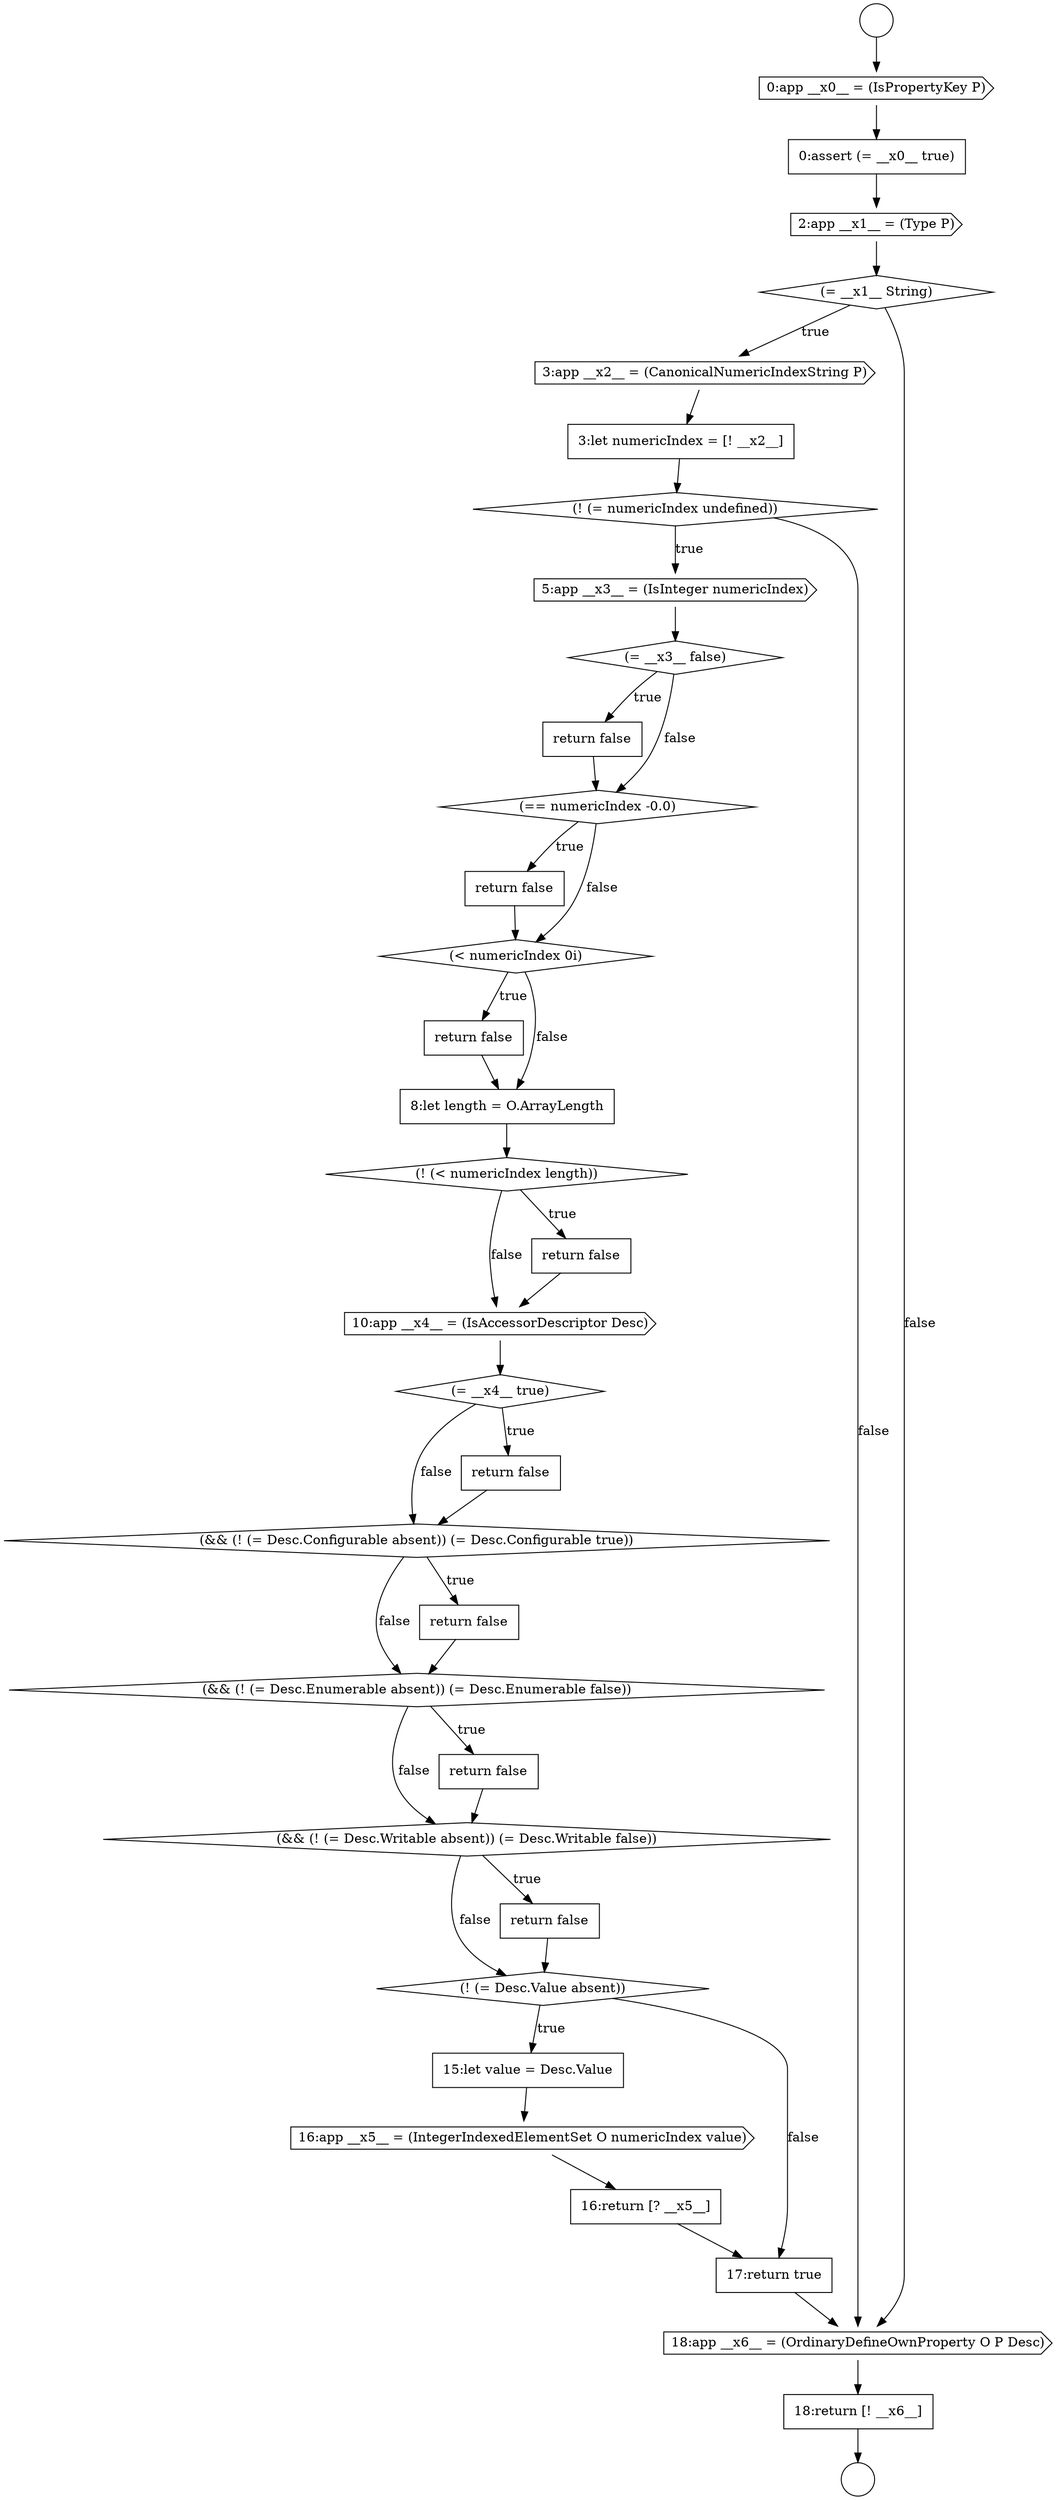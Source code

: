 digraph {
  node2650 [shape=none, margin=0, label=<<font color="black">
    <table border="0" cellborder="1" cellspacing="0" cellpadding="10">
      <tr><td align="left">0:assert (= __x0__ true)</td></tr>
    </table>
  </font>> color="black" fillcolor="white" style=filled]
  node2660 [shape=none, margin=0, label=<<font color="black">
    <table border="0" cellborder="1" cellspacing="0" cellpadding="10">
      <tr><td align="left">return false</td></tr>
    </table>
  </font>> color="black" fillcolor="white" style=filled]
  node2673 [shape=diamond, label=<<font color="black">(&amp;&amp; (! (= Desc.Writable absent)) (= Desc.Writable false))</font>> color="black" fillcolor="white" style=filled]
  node2681 [shape=none, margin=0, label=<<font color="black">
    <table border="0" cellborder="1" cellspacing="0" cellpadding="10">
      <tr><td align="left">18:return [! __x6__]</td></tr>
    </table>
  </font>> color="black" fillcolor="white" style=filled]
  node2662 [shape=none, margin=0, label=<<font color="black">
    <table border="0" cellborder="1" cellspacing="0" cellpadding="10">
      <tr><td align="left">return false</td></tr>
    </table>
  </font>> color="black" fillcolor="white" style=filled]
  node2677 [shape=cds, label=<<font color="black">16:app __x5__ = (IntegerIndexedElementSet O numericIndex value)</font>> color="black" fillcolor="white" style=filled]
  node2656 [shape=cds, label=<<font color="black">5:app __x3__ = (IsInteger numericIndex)</font>> color="black" fillcolor="white" style=filled]
  node2675 [shape=diamond, label=<<font color="black">(! (= Desc.Value absent))</font>> color="black" fillcolor="white" style=filled]
  node2658 [shape=none, margin=0, label=<<font color="black">
    <table border="0" cellborder="1" cellspacing="0" cellpadding="10">
      <tr><td align="left">return false</td></tr>
    </table>
  </font>> color="black" fillcolor="white" style=filled]
  node2659 [shape=diamond, label=<<font color="black">(== numericIndex -0.0)</font>> color="black" fillcolor="white" style=filled]
  node2671 [shape=diamond, label=<<font color="black">(&amp;&amp; (! (= Desc.Enumerable absent)) (= Desc.Enumerable false))</font>> color="black" fillcolor="white" style=filled]
  node2676 [shape=none, margin=0, label=<<font color="black">
    <table border="0" cellborder="1" cellspacing="0" cellpadding="10">
      <tr><td align="left">15:let value = Desc.Value</td></tr>
    </table>
  </font>> color="black" fillcolor="white" style=filled]
  node2654 [shape=none, margin=0, label=<<font color="black">
    <table border="0" cellborder="1" cellspacing="0" cellpadding="10">
      <tr><td align="left">3:let numericIndex = [! __x2__]</td></tr>
    </table>
  </font>> color="black" fillcolor="white" style=filled]
  node2667 [shape=diamond, label=<<font color="black">(= __x4__ true)</font>> color="black" fillcolor="white" style=filled]
  node2670 [shape=none, margin=0, label=<<font color="black">
    <table border="0" cellborder="1" cellspacing="0" cellpadding="10">
      <tr><td align="left">return false</td></tr>
    </table>
  </font>> color="black" fillcolor="white" style=filled]
  node2663 [shape=none, margin=0, label=<<font color="black">
    <table border="0" cellborder="1" cellspacing="0" cellpadding="10">
      <tr><td align="left">8:let length = O.ArrayLength</td></tr>
    </table>
  </font>> color="black" fillcolor="white" style=filled]
  node2653 [shape=cds, label=<<font color="black">3:app __x2__ = (CanonicalNumericIndexString P)</font>> color="black" fillcolor="white" style=filled]
  node2666 [shape=cds, label=<<font color="black">10:app __x4__ = (IsAccessorDescriptor Desc)</font>> color="black" fillcolor="white" style=filled]
  node2649 [shape=cds, label=<<font color="black">0:app __x0__ = (IsPropertyKey P)</font>> color="black" fillcolor="white" style=filled]
  node2657 [shape=diamond, label=<<font color="black">(= __x3__ false)</font>> color="black" fillcolor="white" style=filled]
  node2674 [shape=none, margin=0, label=<<font color="black">
    <table border="0" cellborder="1" cellspacing="0" cellpadding="10">
      <tr><td align="left">return false</td></tr>
    </table>
  </font>> color="black" fillcolor="white" style=filled]
  node2679 [shape=none, margin=0, label=<<font color="black">
    <table border="0" cellborder="1" cellspacing="0" cellpadding="10">
      <tr><td align="left">17:return true</td></tr>
    </table>
  </font>> color="black" fillcolor="white" style=filled]
  node2669 [shape=diamond, label=<<font color="black">(&amp;&amp; (! (= Desc.Configurable absent)) (= Desc.Configurable true))</font>> color="black" fillcolor="white" style=filled]
  node2647 [shape=circle label=" " color="black" fillcolor="white" style=filled]
  node2664 [shape=diamond, label=<<font color="black">(! (&lt; numericIndex length))</font>> color="black" fillcolor="white" style=filled]
  node2665 [shape=none, margin=0, label=<<font color="black">
    <table border="0" cellborder="1" cellspacing="0" cellpadding="10">
      <tr><td align="left">return false</td></tr>
    </table>
  </font>> color="black" fillcolor="white" style=filled]
  node2652 [shape=diamond, label=<<font color="black">(= __x1__ String)</font>> color="black" fillcolor="white" style=filled]
  node2661 [shape=diamond, label=<<font color="black">(&lt; numericIndex 0i)</font>> color="black" fillcolor="white" style=filled]
  node2678 [shape=none, margin=0, label=<<font color="black">
    <table border="0" cellborder="1" cellspacing="0" cellpadding="10">
      <tr><td align="left">16:return [? __x5__]</td></tr>
    </table>
  </font>> color="black" fillcolor="white" style=filled]
  node2648 [shape=circle label=" " color="black" fillcolor="white" style=filled]
  node2680 [shape=cds, label=<<font color="black">18:app __x6__ = (OrdinaryDefineOwnProperty O P Desc)</font>> color="black" fillcolor="white" style=filled]
  node2668 [shape=none, margin=0, label=<<font color="black">
    <table border="0" cellborder="1" cellspacing="0" cellpadding="10">
      <tr><td align="left">return false</td></tr>
    </table>
  </font>> color="black" fillcolor="white" style=filled]
  node2651 [shape=cds, label=<<font color="black">2:app __x1__ = (Type P)</font>> color="black" fillcolor="white" style=filled]
  node2672 [shape=none, margin=0, label=<<font color="black">
    <table border="0" cellborder="1" cellspacing="0" cellpadding="10">
      <tr><td align="left">return false</td></tr>
    </table>
  </font>> color="black" fillcolor="white" style=filled]
  node2655 [shape=diamond, label=<<font color="black">(! (= numericIndex undefined))</font>> color="black" fillcolor="white" style=filled]
  node2657 -> node2658 [label=<<font color="black">true</font>> color="black"]
  node2657 -> node2659 [label=<<font color="black">false</font>> color="black"]
  node2677 -> node2678 [ color="black"]
  node2679 -> node2680 [ color="black"]
  node2661 -> node2662 [label=<<font color="black">true</font>> color="black"]
  node2661 -> node2663 [label=<<font color="black">false</font>> color="black"]
  node2660 -> node2661 [ color="black"]
  node2673 -> node2674 [label=<<font color="black">true</font>> color="black"]
  node2673 -> node2675 [label=<<font color="black">false</font>> color="black"]
  node2656 -> node2657 [ color="black"]
  node2652 -> node2653 [label=<<font color="black">true</font>> color="black"]
  node2652 -> node2680 [label=<<font color="black">false</font>> color="black"]
  node2653 -> node2654 [ color="black"]
  node2671 -> node2672 [label=<<font color="black">true</font>> color="black"]
  node2671 -> node2673 [label=<<font color="black">false</font>> color="black"]
  node2667 -> node2668 [label=<<font color="black">true</font>> color="black"]
  node2667 -> node2669 [label=<<font color="black">false</font>> color="black"]
  node2668 -> node2669 [ color="black"]
  node2651 -> node2652 [ color="black"]
  node2663 -> node2664 [ color="black"]
  node2666 -> node2667 [ color="black"]
  node2658 -> node2659 [ color="black"]
  node2678 -> node2679 [ color="black"]
  node2647 -> node2649 [ color="black"]
  node2681 -> node2648 [ color="black"]
  node2659 -> node2660 [label=<<font color="black">true</font>> color="black"]
  node2659 -> node2661 [label=<<font color="black">false</font>> color="black"]
  node2680 -> node2681 [ color="black"]
  node2676 -> node2677 [ color="black"]
  node2674 -> node2675 [ color="black"]
  node2672 -> node2673 [ color="black"]
  node2670 -> node2671 [ color="black"]
  node2655 -> node2656 [label=<<font color="black">true</font>> color="black"]
  node2655 -> node2680 [label=<<font color="black">false</font>> color="black"]
  node2675 -> node2676 [label=<<font color="black">true</font>> color="black"]
  node2675 -> node2679 [label=<<font color="black">false</font>> color="black"]
  node2650 -> node2651 [ color="black"]
  node2665 -> node2666 [ color="black"]
  node2662 -> node2663 [ color="black"]
  node2669 -> node2670 [label=<<font color="black">true</font>> color="black"]
  node2669 -> node2671 [label=<<font color="black">false</font>> color="black"]
  node2649 -> node2650 [ color="black"]
  node2654 -> node2655 [ color="black"]
  node2664 -> node2665 [label=<<font color="black">true</font>> color="black"]
  node2664 -> node2666 [label=<<font color="black">false</font>> color="black"]
}
